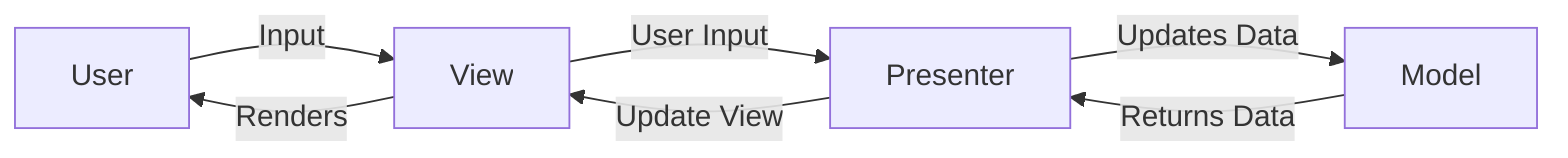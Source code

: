 graph LR
    User[User]
    View[View]
    Presenter[Presenter]
    Model[Model]
    
    User -->|Input| View
    View -->|User Input| Presenter
    Presenter -->|Updates Data| Model
    Model -->|Returns Data| Presenter
    Presenter -->|Update View| View
    View -->|Renders| User